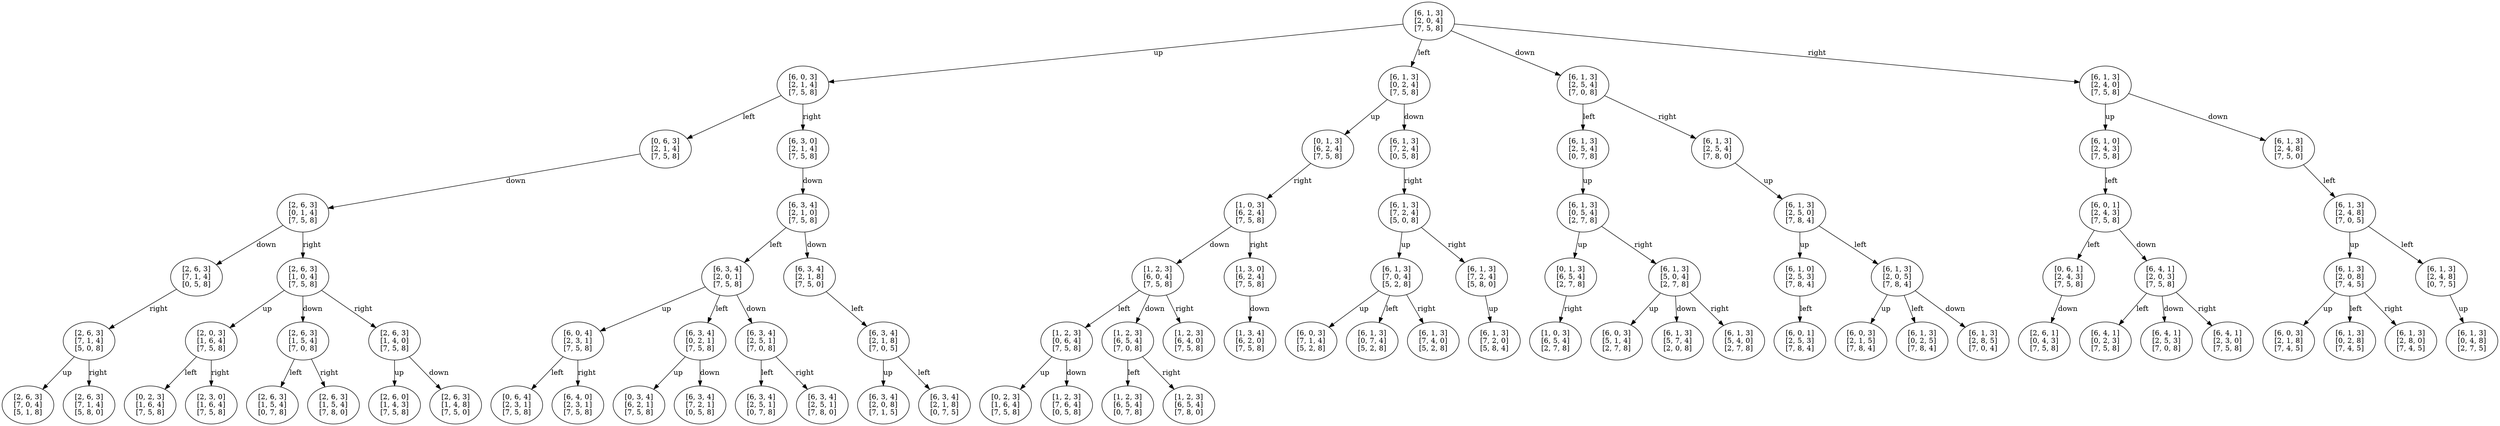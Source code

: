 // BFS graph
digraph {
	1 [label="[6, 1, 3]
[2, 0, 4]
[7, 5, 8]"]
	2 [label="[6, 0, 3]
[2, 1, 4]
[7, 5, 8]"]
	1 -> 2 [label=up]
	3 [label="[6, 1, 3]
[0, 2, 4]
[7, 5, 8]"]
	1 -> 3 [label=left]
	4 [label="[6, 1, 3]
[2, 5, 4]
[7, 0, 8]"]
	1 -> 4 [label=down]
	5 [label="[6, 1, 3]
[2, 4, 0]
[7, 5, 8]"]
	1 -> 5 [label=right]
	6 [label="[0, 6, 3]
[2, 1, 4]
[7, 5, 8]"]
	2 -> 6 [label=left]
	7 [label="[6, 3, 0]
[2, 1, 4]
[7, 5, 8]"]
	2 -> 7 [label=right]
	8 [label="[0, 1, 3]
[6, 2, 4]
[7, 5, 8]"]
	3 -> 8 [label=up]
	9 [label="[6, 1, 3]
[7, 2, 4]
[0, 5, 8]"]
	3 -> 9 [label=down]
	10 [label="[6, 1, 3]
[2, 5, 4]
[0, 7, 8]"]
	4 -> 10 [label=left]
	11 [label="[6, 1, 3]
[2, 5, 4]
[7, 8, 0]"]
	4 -> 11 [label=right]
	12 [label="[6, 1, 0]
[2, 4, 3]
[7, 5, 8]"]
	5 -> 12 [label=up]
	13 [label="[6, 1, 3]
[2, 4, 8]
[7, 5, 0]"]
	5 -> 13 [label=down]
	14 [label="[2, 6, 3]
[0, 1, 4]
[7, 5, 8]"]
	6 -> 14 [label=down]
	15 [label="[6, 3, 4]
[2, 1, 0]
[7, 5, 8]"]
	7 -> 15 [label=down]
	16 [label="[1, 0, 3]
[6, 2, 4]
[7, 5, 8]"]
	8 -> 16 [label=right]
	17 [label="[6, 1, 3]
[7, 2, 4]
[5, 0, 8]"]
	9 -> 17 [label=right]
	18 [label="[6, 1, 3]
[0, 5, 4]
[2, 7, 8]"]
	10 -> 18 [label=up]
	19 [label="[6, 1, 3]
[2, 5, 0]
[7, 8, 4]"]
	11 -> 19 [label=up]
	20 [label="[6, 0, 1]
[2, 4, 3]
[7, 5, 8]"]
	12 -> 20 [label=left]
	21 [label="[6, 1, 3]
[2, 4, 8]
[7, 0, 5]"]
	13 -> 21 [label=left]
	22 [label="[2, 6, 3]
[7, 1, 4]
[0, 5, 8]"]
	14 -> 22 [label=down]
	23 [label="[2, 6, 3]
[1, 0, 4]
[7, 5, 8]"]
	14 -> 23 [label=right]
	24 [label="[6, 3, 4]
[2, 0, 1]
[7, 5, 8]"]
	15 -> 24 [label=left]
	25 [label="[6, 3, 4]
[2, 1, 8]
[7, 5, 0]"]
	15 -> 25 [label=down]
	26 [label="[1, 2, 3]
[6, 0, 4]
[7, 5, 8]"]
	16 -> 26 [label=down]
	27 [label="[1, 3, 0]
[6, 2, 4]
[7, 5, 8]"]
	16 -> 27 [label=right]
	28 [label="[6, 1, 3]
[7, 0, 4]
[5, 2, 8]"]
	17 -> 28 [label=up]
	29 [label="[6, 1, 3]
[7, 2, 4]
[5, 8, 0]"]
	17 -> 29 [label=right]
	30 [label="[0, 1, 3]
[6, 5, 4]
[2, 7, 8]"]
	18 -> 30 [label=up]
	31 [label="[6, 1, 3]
[5, 0, 4]
[2, 7, 8]"]
	18 -> 31 [label=right]
	32 [label="[6, 1, 0]
[2, 5, 3]
[7, 8, 4]"]
	19 -> 32 [label=up]
	33 [label="[6, 1, 3]
[2, 0, 5]
[7, 8, 4]"]
	19 -> 33 [label=left]
	34 [label="[0, 6, 1]
[2, 4, 3]
[7, 5, 8]"]
	20 -> 34 [label=left]
	35 [label="[6, 4, 1]
[2, 0, 3]
[7, 5, 8]"]
	20 -> 35 [label=down]
	36 [label="[6, 1, 3]
[2, 0, 8]
[7, 4, 5]"]
	21 -> 36 [label=up]
	37 [label="[6, 1, 3]
[2, 4, 8]
[0, 7, 5]"]
	21 -> 37 [label=left]
	38 [label="[2, 6, 3]
[7, 1, 4]
[5, 0, 8]"]
	22 -> 38 [label=right]
	39 [label="[2, 0, 3]
[1, 6, 4]
[7, 5, 8]"]
	23 -> 39 [label=up]
	40 [label="[2, 6, 3]
[1, 5, 4]
[7, 0, 8]"]
	23 -> 40 [label=down]
	41 [label="[2, 6, 3]
[1, 4, 0]
[7, 5, 8]"]
	23 -> 41 [label=right]
	42 [label="[6, 0, 4]
[2, 3, 1]
[7, 5, 8]"]
	24 -> 42 [label=up]
	43 [label="[6, 3, 4]
[0, 2, 1]
[7, 5, 8]"]
	24 -> 43 [label=left]
	44 [label="[6, 3, 4]
[2, 5, 1]
[7, 0, 8]"]
	24 -> 44 [label=down]
	45 [label="[6, 3, 4]
[2, 1, 8]
[7, 0, 5]"]
	25 -> 45 [label=left]
	46 [label="[1, 2, 3]
[0, 6, 4]
[7, 5, 8]"]
	26 -> 46 [label=left]
	47 [label="[1, 2, 3]
[6, 5, 4]
[7, 0, 8]"]
	26 -> 47 [label=down]
	48 [label="[1, 2, 3]
[6, 4, 0]
[7, 5, 8]"]
	26 -> 48 [label=right]
	49 [label="[1, 3, 4]
[6, 2, 0]
[7, 5, 8]"]
	27 -> 49 [label=down]
	50 [label="[6, 0, 3]
[7, 1, 4]
[5, 2, 8]"]
	28 -> 50 [label=up]
	51 [label="[6, 1, 3]
[0, 7, 4]
[5, 2, 8]"]
	28 -> 51 [label=left]
	52 [label="[6, 1, 3]
[7, 4, 0]
[5, 2, 8]"]
	28 -> 52 [label=right]
	53 [label="[6, 1, 3]
[7, 2, 0]
[5, 8, 4]"]
	29 -> 53 [label=up]
	54 [label="[1, 0, 3]
[6, 5, 4]
[2, 7, 8]"]
	30 -> 54 [label=right]
	55 [label="[6, 0, 3]
[5, 1, 4]
[2, 7, 8]"]
	31 -> 55 [label=up]
	56 [label="[6, 1, 3]
[5, 7, 4]
[2, 0, 8]"]
	31 -> 56 [label=down]
	57 [label="[6, 1, 3]
[5, 4, 0]
[2, 7, 8]"]
	31 -> 57 [label=right]
	58 [label="[6, 0, 1]
[2, 5, 3]
[7, 8, 4]"]
	32 -> 58 [label=left]
	59 [label="[6, 0, 3]
[2, 1, 5]
[7, 8, 4]"]
	33 -> 59 [label=up]
	60 [label="[6, 1, 3]
[0, 2, 5]
[7, 8, 4]"]
	33 -> 60 [label=left]
	61 [label="[6, 1, 3]
[2, 8, 5]
[7, 0, 4]"]
	33 -> 61 [label=down]
	62 [label="[2, 6, 1]
[0, 4, 3]
[7, 5, 8]"]
	34 -> 62 [label=down]
	63 [label="[6, 4, 1]
[0, 2, 3]
[7, 5, 8]"]
	35 -> 63 [label=left]
	64 [label="[6, 4, 1]
[2, 5, 3]
[7, 0, 8]"]
	35 -> 64 [label=down]
	65 [label="[6, 4, 1]
[2, 3, 0]
[7, 5, 8]"]
	35 -> 65 [label=right]
	66 [label="[6, 0, 3]
[2, 1, 8]
[7, 4, 5]"]
	36 -> 66 [label=up]
	67 [label="[6, 1, 3]
[0, 2, 8]
[7, 4, 5]"]
	36 -> 67 [label=left]
	68 [label="[6, 1, 3]
[2, 8, 0]
[7, 4, 5]"]
	36 -> 68 [label=right]
	69 [label="[6, 1, 3]
[0, 4, 8]
[2, 7, 5]"]
	37 -> 69 [label=up]
	70 [label="[2, 6, 3]
[7, 0, 4]
[5, 1, 8]"]
	38 -> 70 [label=up]
	71 [label="[2, 6, 3]
[7, 1, 4]
[5, 8, 0]"]
	38 -> 71 [label=right]
	72 [label="[0, 2, 3]
[1, 6, 4]
[7, 5, 8]"]
	39 -> 72 [label=left]
	73 [label="[2, 3, 0]
[1, 6, 4]
[7, 5, 8]"]
	39 -> 73 [label=right]
	74 [label="[2, 6, 3]
[1, 5, 4]
[0, 7, 8]"]
	40 -> 74 [label=left]
	75 [label="[2, 6, 3]
[1, 5, 4]
[7, 8, 0]"]
	40 -> 75 [label=right]
	76 [label="[2, 6, 0]
[1, 4, 3]
[7, 5, 8]"]
	41 -> 76 [label=up]
	77 [label="[2, 6, 3]
[1, 4, 8]
[7, 5, 0]"]
	41 -> 77 [label=down]
	78 [label="[0, 6, 4]
[2, 3, 1]
[7, 5, 8]"]
	42 -> 78 [label=left]
	79 [label="[6, 4, 0]
[2, 3, 1]
[7, 5, 8]"]
	42 -> 79 [label=right]
	80 [label="[0, 3, 4]
[6, 2, 1]
[7, 5, 8]"]
	43 -> 80 [label=up]
	81 [label="[6, 3, 4]
[7, 2, 1]
[0, 5, 8]"]
	43 -> 81 [label=down]
	82 [label="[6, 3, 4]
[2, 5, 1]
[0, 7, 8]"]
	44 -> 82 [label=left]
	83 [label="[6, 3, 4]
[2, 5, 1]
[7, 8, 0]"]
	44 -> 83 [label=right]
	84 [label="[6, 3, 4]
[2, 0, 8]
[7, 1, 5]"]
	45 -> 84 [label=up]
	85 [label="[6, 3, 4]
[2, 1, 8]
[0, 7, 5]"]
	45 -> 85 [label=left]
	86 [label="[0, 2, 3]
[1, 6, 4]
[7, 5, 8]"]
	46 -> 86 [label=up]
	87 [label="[1, 2, 3]
[7, 6, 4]
[0, 5, 8]"]
	46 -> 87 [label=down]
	88 [label="[1, 2, 3]
[6, 5, 4]
[0, 7, 8]"]
	47 -> 88 [label=left]
	89 [label="[1, 2, 3]
[6, 5, 4]
[7, 8, 0]"]
	47 -> 89 [label=right]
}
